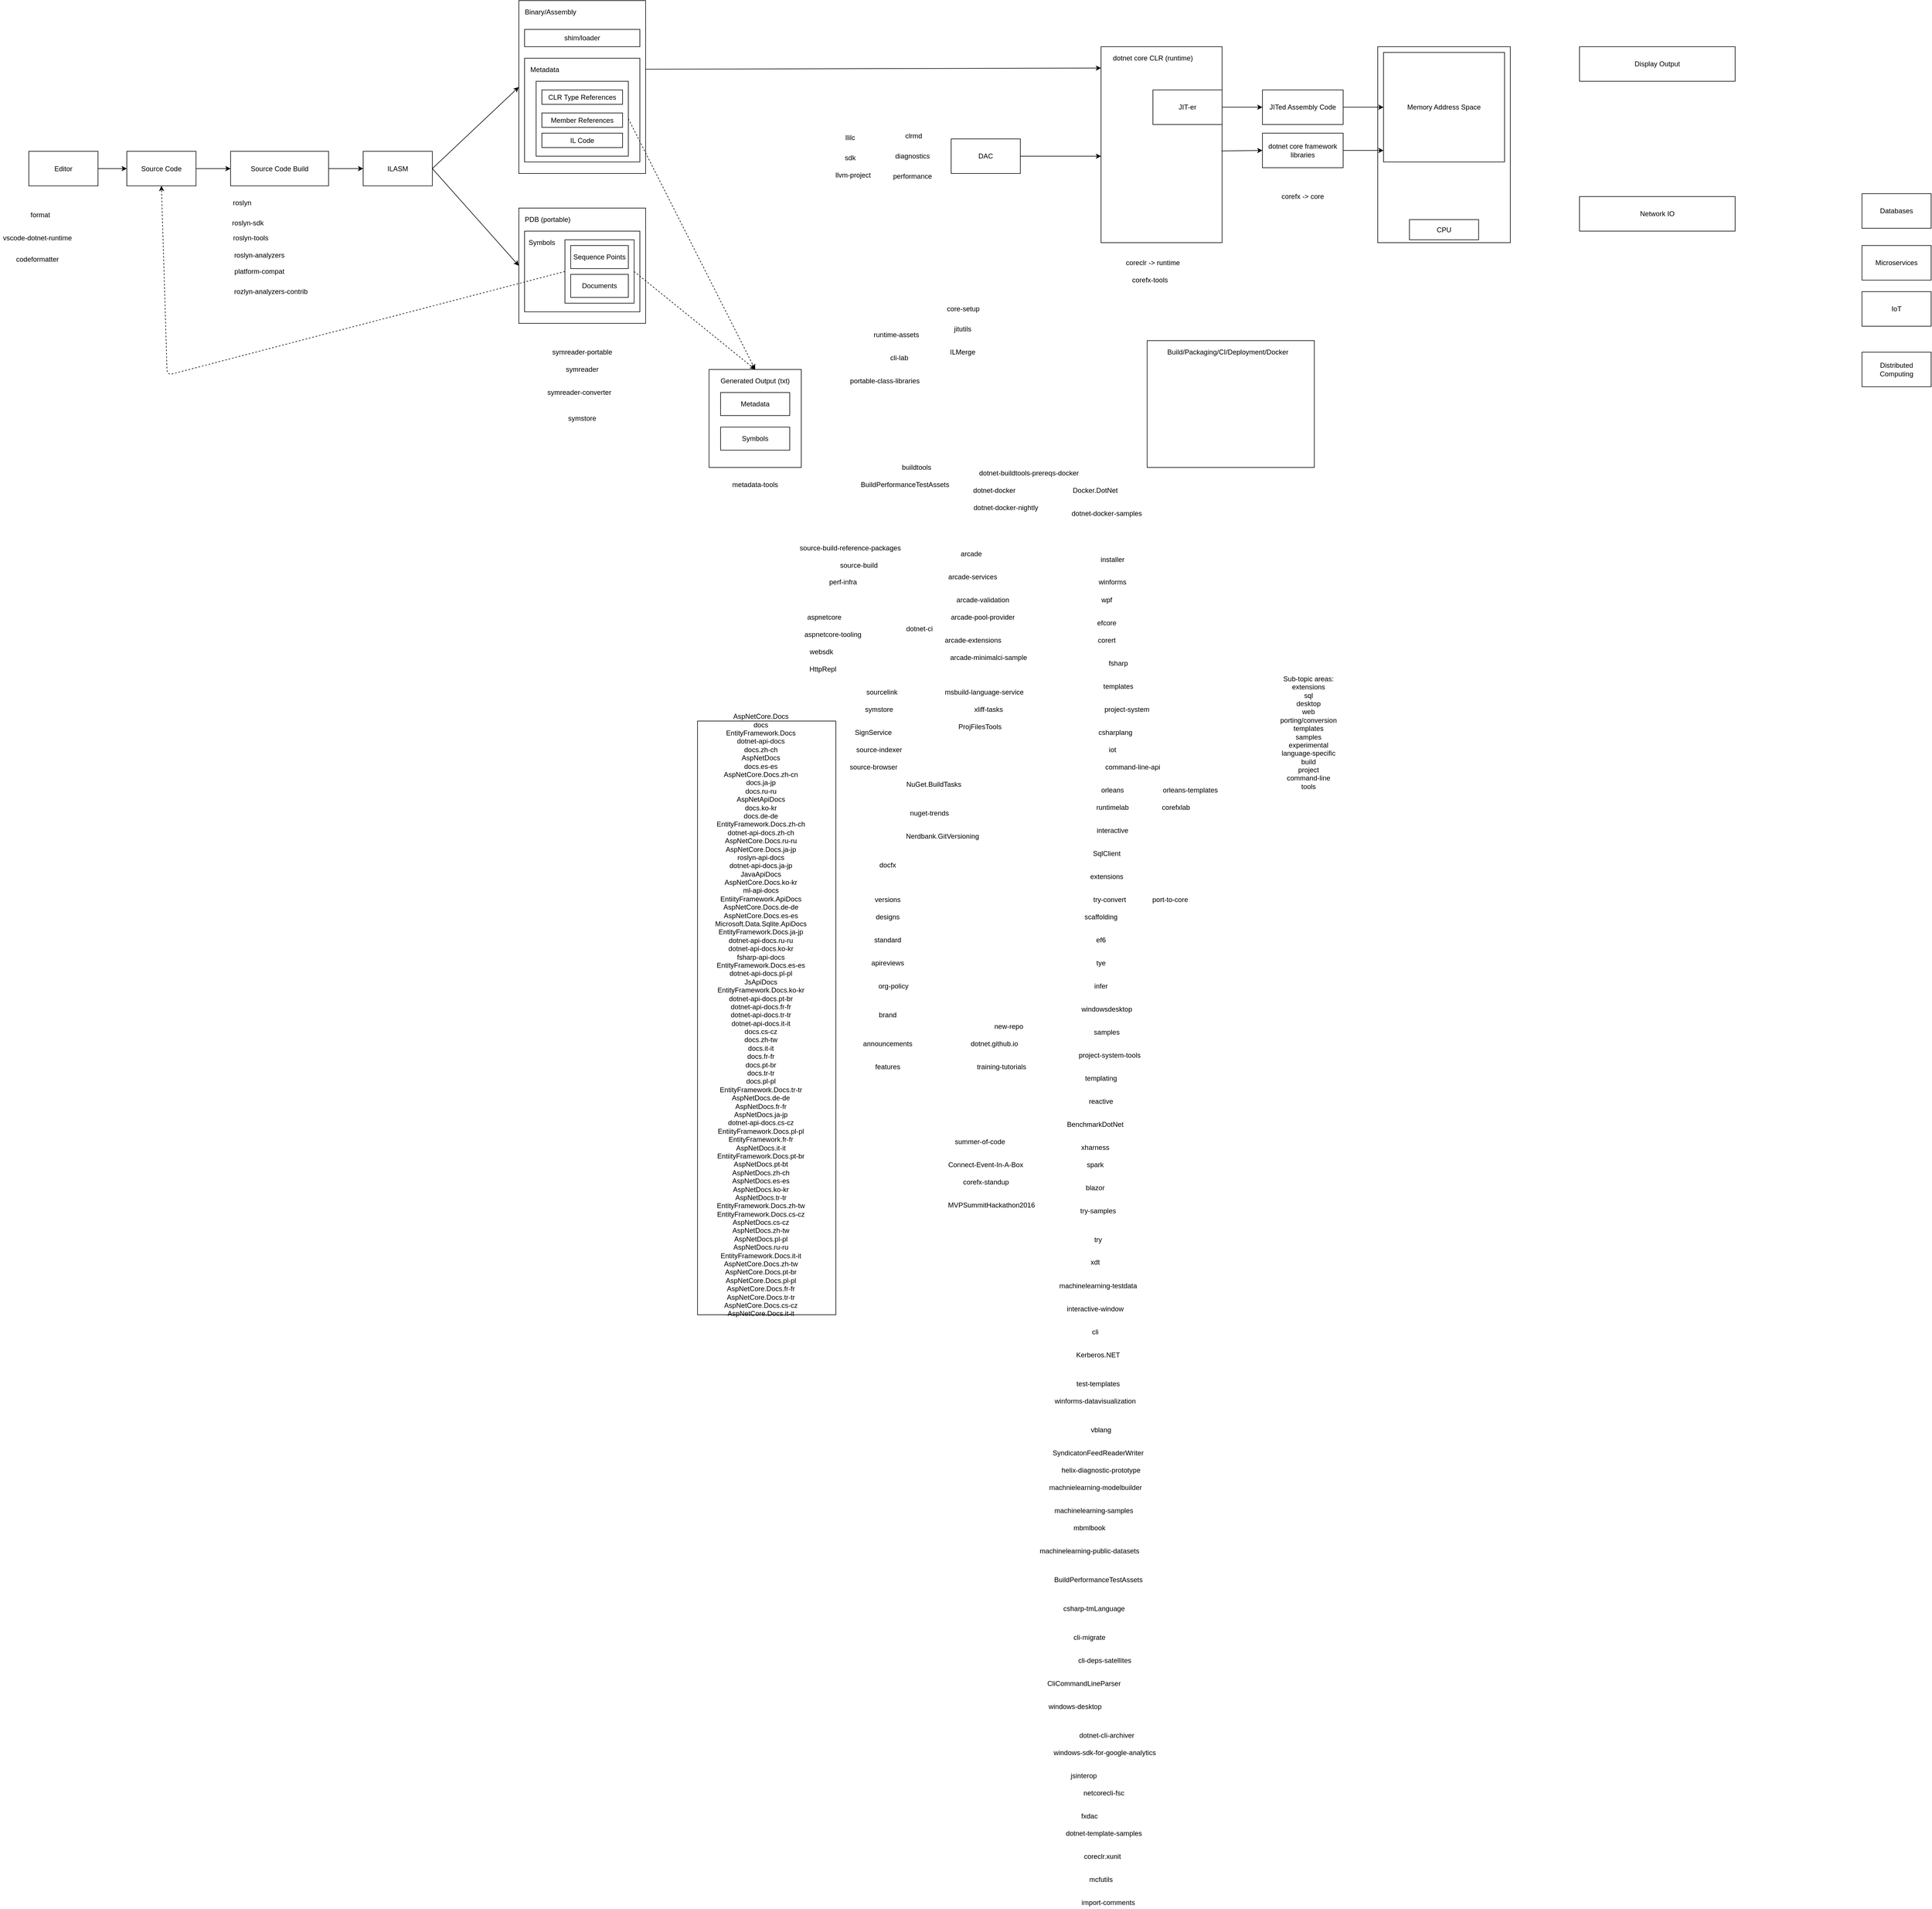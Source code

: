 <mxfile version="12.4.2" type="device" pages="1"><diagram id="MCSVuB40MUfM39-_qYj8" name="Page-1"><mxGraphModel dx="4413" dy="741" grid="1" gridSize="10" guides="1" tooltips="1" connect="1" arrows="1" fold="1" page="1" pageScale="1" pageWidth="3300" pageHeight="2339" math="0" shadow="0"><root><mxCell id="0"/><mxCell id="1" parent="0"/><mxCell id="ASfSa3JjtXfdrCVjgkjR-31" value="" style="rounded=0;whiteSpace=wrap;html=1;" parent="1" vertex="1"><mxGeometry x="680" y="800" width="160" height="170" as="geometry"/></mxCell><mxCell id="Yzj3fPuAj37t6CbQTRJQ-1" value="&lt;br&gt;" style="rounded=0;whiteSpace=wrap;html=1;" parent="1" vertex="1"><mxGeometry x="350" y="160" width="220" height="300" as="geometry"/></mxCell><mxCell id="Yzj3fPuAj37t6CbQTRJQ-2" value="Binary/Assembly" style="text;html=1;strokeColor=none;fillColor=none;align=center;verticalAlign=middle;whiteSpace=wrap;rounded=0;" parent="1" vertex="1"><mxGeometry x="360" y="170" width="90" height="20" as="geometry"/></mxCell><mxCell id="Yzj3fPuAj37t6CbQTRJQ-3" value="" style="rounded=0;whiteSpace=wrap;html=1;" parent="1" vertex="1"><mxGeometry x="360" y="260" width="200" height="180" as="geometry"/></mxCell><mxCell id="Yzj3fPuAj37t6CbQTRJQ-4" value="symreader-portable" style="text;html=1;strokeColor=none;fillColor=none;align=center;verticalAlign=middle;whiteSpace=wrap;rounded=0;" parent="1" vertex="1"><mxGeometry x="390" y="760" width="140" height="20" as="geometry"/></mxCell><mxCell id="Yzj3fPuAj37t6CbQTRJQ-5" value="" style="rounded=0;whiteSpace=wrap;html=1;" parent="1" vertex="1"><mxGeometry x="350" y="520" width="220" height="200" as="geometry"/></mxCell><mxCell id="Yzj3fPuAj37t6CbQTRJQ-6" value="" style="rounded=0;whiteSpace=wrap;html=1;" parent="1" vertex="1"><mxGeometry x="1360" y="240" width="210" height="340" as="geometry"/></mxCell><mxCell id="Yzj3fPuAj37t6CbQTRJQ-7" value="dotnet core CLR (runtime)" style="text;html=1;strokeColor=none;fillColor=none;align=center;verticalAlign=middle;whiteSpace=wrap;rounded=0;" parent="1" vertex="1"><mxGeometry x="1370" y="250" width="160" height="20" as="geometry"/></mxCell><mxCell id="Yzj3fPuAj37t6CbQTRJQ-8" value="clrmd" style="text;html=1;strokeColor=none;fillColor=none;align=center;verticalAlign=middle;whiteSpace=wrap;rounded=0;" parent="1" vertex="1"><mxGeometry x="985" y="385" width="100" height="20" as="geometry"/></mxCell><mxCell id="Yzj3fPuAj37t6CbQTRJQ-9" value="DAC" style="rounded=0;whiteSpace=wrap;html=1;" parent="1" vertex="1"><mxGeometry x="1100" y="400" width="120" height="60" as="geometry"/></mxCell><mxCell id="ASfSa3JjtXfdrCVjgkjR-1" value="" style="rounded=0;whiteSpace=wrap;html=1;" parent="1" vertex="1"><mxGeometry x="360" y="560" width="200" height="140" as="geometry"/></mxCell><mxCell id="ASfSa3JjtXfdrCVjgkjR-2" value="PDB (portable)" style="text;html=1;strokeColor=none;fillColor=none;align=center;verticalAlign=middle;whiteSpace=wrap;rounded=0;" parent="1" vertex="1"><mxGeometry x="350" y="530" width="100" height="20" as="geometry"/></mxCell><mxCell id="ASfSa3JjtXfdrCVjgkjR-3" value="Metadata" style="text;html=1;strokeColor=none;fillColor=none;align=center;verticalAlign=middle;whiteSpace=wrap;rounded=0;" parent="1" vertex="1"><mxGeometry x="370" y="270" width="50" height="20" as="geometry"/></mxCell><mxCell id="ASfSa3JjtXfdrCVjgkjR-4" value="Symbols" style="text;html=1;strokeColor=none;fillColor=none;align=center;verticalAlign=middle;whiteSpace=wrap;rounded=0;" parent="1" vertex="1"><mxGeometry x="370" y="570" width="40" height="20" as="geometry"/></mxCell><mxCell id="ASfSa3JjtXfdrCVjgkjR-7" value="roslyn" style="text;html=1;strokeColor=none;fillColor=none;align=center;verticalAlign=middle;whiteSpace=wrap;rounded=0;" parent="1" vertex="1"><mxGeometry x="-150" y="501" width="40" height="20" as="geometry"/></mxCell><mxCell id="ASfSa3JjtXfdrCVjgkjR-10" value="ILASM" style="rounded=0;whiteSpace=wrap;html=1;" parent="1" vertex="1"><mxGeometry x="80" y="421.5" width="120" height="60" as="geometry"/></mxCell><mxCell id="ASfSa3JjtXfdrCVjgkjR-11" value="" style="endArrow=classic;html=1;exitX=1;exitY=0.5;exitDx=0;exitDy=0;entryX=0;entryY=0.5;entryDx=0;entryDy=0;" parent="1" source="ASfSa3JjtXfdrCVjgkjR-10" target="Yzj3fPuAj37t6CbQTRJQ-1" edge="1"><mxGeometry width="50" height="50" relative="1" as="geometry"><mxPoint x="200" y="380" as="sourcePoint"/><mxPoint x="250" y="330" as="targetPoint"/></mxGeometry></mxCell><mxCell id="ASfSa3JjtXfdrCVjgkjR-12" value="" style="endArrow=classic;html=1;exitX=1;exitY=0.5;exitDx=0;exitDy=0;entryX=0;entryY=0.5;entryDx=0;entryDy=0;" parent="1" source="ASfSa3JjtXfdrCVjgkjR-10" target="Yzj3fPuAj37t6CbQTRJQ-5" edge="1"><mxGeometry width="50" height="50" relative="1" as="geometry"><mxPoint x="190" y="640" as="sourcePoint"/><mxPoint x="240" y="590" as="targetPoint"/></mxGeometry></mxCell><mxCell id="ASfSa3JjtXfdrCVjgkjR-13" value="metadata-tools" style="text;html=1;strokeColor=none;fillColor=none;align=center;verticalAlign=middle;whiteSpace=wrap;rounded=0;" parent="1" vertex="1"><mxGeometry x="710" y="990" width="100" height="20" as="geometry"/></mxCell><mxCell id="ASfSa3JjtXfdrCVjgkjR-14" value="symreader" style="text;html=1;strokeColor=none;fillColor=none;align=center;verticalAlign=middle;whiteSpace=wrap;rounded=0;" parent="1" vertex="1"><mxGeometry x="420" y="790" width="80" height="20" as="geometry"/></mxCell><mxCell id="ASfSa3JjtXfdrCVjgkjR-15" value="Source Code" style="rounded=0;whiteSpace=wrap;html=1;" parent="1" vertex="1"><mxGeometry x="-330" y="421.5" width="120" height="60" as="geometry"/></mxCell><mxCell id="ASfSa3JjtXfdrCVjgkjR-16" value="" style="endArrow=classic;html=1;exitX=1;exitY=0.5;exitDx=0;exitDy=0;entryX=0;entryY=0.5;entryDx=0;entryDy=0;" parent="1" source="ASfSa3JjtXfdrCVjgkjR-15" target="1J_O-ZmqL0qOSBfaC2dY-19" edge="1"><mxGeometry width="50" height="50" relative="1" as="geometry"><mxPoint y="590" as="sourcePoint"/><mxPoint x="-150" y="450" as="targetPoint"/></mxGeometry></mxCell><mxCell id="ASfSa3JjtXfdrCVjgkjR-20" value="" style="group" parent="1" vertex="1" connectable="0"><mxGeometry x="430" y="575" width="120" height="110" as="geometry"/></mxCell><mxCell id="ASfSa3JjtXfdrCVjgkjR-19" value="" style="rounded=0;whiteSpace=wrap;html=1;" parent="ASfSa3JjtXfdrCVjgkjR-20" vertex="1"><mxGeometry width="120" height="110" as="geometry"/></mxCell><mxCell id="ASfSa3JjtXfdrCVjgkjR-17" value="Sequence Points" style="rounded=0;whiteSpace=wrap;html=1;" parent="ASfSa3JjtXfdrCVjgkjR-20" vertex="1"><mxGeometry x="10" y="10" width="100" height="40" as="geometry"/></mxCell><mxCell id="ASfSa3JjtXfdrCVjgkjR-18" value="Documents" style="rounded=0;whiteSpace=wrap;html=1;" parent="ASfSa3JjtXfdrCVjgkjR-20" vertex="1"><mxGeometry x="10" y="60" width="100" height="40" as="geometry"/></mxCell><mxCell id="ASfSa3JjtXfdrCVjgkjR-21" value="" style="endArrow=classic;html=1;exitX=0;exitY=0.5;exitDx=0;exitDy=0;entryX=0.5;entryY=1;entryDx=0;entryDy=0;dashed=1;" parent="1" source="ASfSa3JjtXfdrCVjgkjR-19" target="ASfSa3JjtXfdrCVjgkjR-15" edge="1"><mxGeometry width="50" height="50" relative="1" as="geometry"><mxPoint x="80" y="700" as="sourcePoint"/><mxPoint x="130" y="650" as="targetPoint"/><Array as="points"><mxPoint x="-260" y="810"/></Array></mxGeometry></mxCell><mxCell id="ASfSa3JjtXfdrCVjgkjR-26" value="" style="group" parent="1" vertex="1" connectable="0"><mxGeometry x="380" y="300" width="160" height="130" as="geometry"/></mxCell><mxCell id="ASfSa3JjtXfdrCVjgkjR-25" value="" style="rounded=0;whiteSpace=wrap;html=1;" parent="ASfSa3JjtXfdrCVjgkjR-26" vertex="1"><mxGeometry width="160" height="130" as="geometry"/></mxCell><mxCell id="ASfSa3JjtXfdrCVjgkjR-22" value="CLR Type References" style="rounded=0;whiteSpace=wrap;html=1;" parent="ASfSa3JjtXfdrCVjgkjR-26" vertex="1"><mxGeometry x="10" y="15" width="140" height="25" as="geometry"/></mxCell><mxCell id="ASfSa3JjtXfdrCVjgkjR-23" value="Member References" style="rounded=0;whiteSpace=wrap;html=1;" parent="ASfSa3JjtXfdrCVjgkjR-26" vertex="1"><mxGeometry x="10" y="55" width="140" height="25" as="geometry"/></mxCell><mxCell id="ASfSa3JjtXfdrCVjgkjR-24" value="IL Code" style="rounded=0;whiteSpace=wrap;html=1;" parent="ASfSa3JjtXfdrCVjgkjR-26" vertex="1"><mxGeometry x="10" y="90" width="140" height="25" as="geometry"/></mxCell><mxCell id="ASfSa3JjtXfdrCVjgkjR-27" value="Editor" style="rounded=0;whiteSpace=wrap;html=1;" parent="1" vertex="1"><mxGeometry x="-500" y="421.5" width="120" height="60" as="geometry"/></mxCell><mxCell id="ASfSa3JjtXfdrCVjgkjR-28" value="" style="endArrow=classic;html=1;exitX=1;exitY=0.5;exitDx=0;exitDy=0;entryX=0;entryY=0.5;entryDx=0;entryDy=0;" parent="1" source="ASfSa3JjtXfdrCVjgkjR-27" target="ASfSa3JjtXfdrCVjgkjR-15" edge="1"><mxGeometry width="50" height="50" relative="1" as="geometry"><mxPoint x="-370" y="581.5" as="sourcePoint"/><mxPoint x="-320" y="531.5" as="targetPoint"/></mxGeometry></mxCell><mxCell id="ASfSa3JjtXfdrCVjgkjR-29" value="Metadata" style="rounded=0;whiteSpace=wrap;html=1;" parent="1" vertex="1"><mxGeometry x="700" y="840" width="120" height="40" as="geometry"/></mxCell><mxCell id="ASfSa3JjtXfdrCVjgkjR-30" value="Symbols" style="rounded=0;whiteSpace=wrap;html=1;" parent="1" vertex="1"><mxGeometry x="700" y="900" width="120" height="40" as="geometry"/></mxCell><mxCell id="ASfSa3JjtXfdrCVjgkjR-32" value="Generated Output (txt)" style="text;html=1;strokeColor=none;fillColor=none;align=center;verticalAlign=middle;whiteSpace=wrap;rounded=0;" parent="1" vertex="1"><mxGeometry x="690" y="810" width="140" height="20" as="geometry"/></mxCell><mxCell id="ASfSa3JjtXfdrCVjgkjR-33" value="" style="endArrow=classic;html=1;entryX=0.5;entryY=0;entryDx=0;entryDy=0;exitX=1;exitY=0.5;exitDx=0;exitDy=0;dashed=1;" parent="1" source="ASfSa3JjtXfdrCVjgkjR-19" target="ASfSa3JjtXfdrCVjgkjR-31" edge="1"><mxGeometry width="50" height="50" relative="1" as="geometry"><mxPoint x="650" y="740" as="sourcePoint"/><mxPoint x="700" y="690" as="targetPoint"/></mxGeometry></mxCell><mxCell id="ASfSa3JjtXfdrCVjgkjR-34" value="" style="endArrow=classic;html=1;exitX=1;exitY=0.5;exitDx=0;exitDy=0;entryX=0.5;entryY=0;entryDx=0;entryDy=0;dashed=1;" parent="1" source="ASfSa3JjtXfdrCVjgkjR-25" target="ASfSa3JjtXfdrCVjgkjR-31" edge="1"><mxGeometry width="50" height="50" relative="1" as="geometry"><mxPoint x="700" y="650" as="sourcePoint"/><mxPoint x="750" y="600" as="targetPoint"/></mxGeometry></mxCell><mxCell id="ASfSa3JjtXfdrCVjgkjR-37" value="coreclr -&amp;gt; runtime" style="text;html=1;strokeColor=none;fillColor=none;align=center;verticalAlign=middle;whiteSpace=wrap;rounded=0;" parent="1" vertex="1"><mxGeometry x="1400" y="605" width="100" height="20" as="geometry"/></mxCell><mxCell id="ASfSa3JjtXfdrCVjgkjR-38" value="corefx -&amp;gt; core" style="text;html=1;strokeColor=none;fillColor=none;align=center;verticalAlign=middle;whiteSpace=wrap;rounded=0;" parent="1" vertex="1"><mxGeometry x="1665" y="490" width="90" height="20" as="geometry"/></mxCell><mxCell id="ASfSa3JjtXfdrCVjgkjR-39" value="sdk" style="text;html=1;strokeColor=none;fillColor=none;align=center;verticalAlign=middle;whiteSpace=wrap;rounded=0;" parent="1" vertex="1"><mxGeometry x="904.5" y="422.5" width="40" height="20" as="geometry"/></mxCell><mxCell id="ASfSa3JjtXfdrCVjgkjR-40" value="roslyn-sdk" style="text;html=1;strokeColor=none;fillColor=none;align=center;verticalAlign=middle;whiteSpace=wrap;rounded=0;" parent="1" vertex="1"><mxGeometry x="-150" y="536" width="60" height="20" as="geometry"/></mxCell><mxCell id="ASfSa3JjtXfdrCVjgkjR-43" value="diagnostics" style="text;html=1;strokeColor=none;fillColor=none;align=center;verticalAlign=middle;whiteSpace=wrap;rounded=0;" parent="1" vertex="1"><mxGeometry x="1012.5" y="425" width="40" height="10" as="geometry"/></mxCell><mxCell id="ASfSa3JjtXfdrCVjgkjR-44" value="llvm-project" style="text;html=1;strokeColor=none;fillColor=none;align=center;verticalAlign=middle;whiteSpace=wrap;rounded=0;" parent="1" vertex="1"><mxGeometry x="890" y="452.5" width="80" height="20" as="geometry"/></mxCell><mxCell id="ASfSa3JjtXfdrCVjgkjR-45" value="roslyn-tools" style="text;html=1;strokeColor=none;fillColor=none;align=center;verticalAlign=middle;whiteSpace=wrap;rounded=0;" parent="1" vertex="1"><mxGeometry x="-150" y="561.5" width="70" height="20" as="geometry"/></mxCell><mxCell id="ASfSa3JjtXfdrCVjgkjR-46" value="corefx-tools" style="text;html=1;strokeColor=none;fillColor=none;align=center;verticalAlign=middle;whiteSpace=wrap;rounded=0;" parent="1" vertex="1"><mxGeometry x="1405" y="635" width="80" height="20" as="geometry"/></mxCell><mxCell id="ASfSa3JjtXfdrCVjgkjR-47" value="symstore" style="text;html=1;strokeColor=none;fillColor=none;align=center;verticalAlign=middle;whiteSpace=wrap;rounded=0;" parent="1" vertex="1"><mxGeometry x="440" y="875" width="40" height="20" as="geometry"/></mxCell><mxCell id="ASfSa3JjtXfdrCVjgkjR-48" value="arcade" style="text;html=1;strokeColor=none;fillColor=none;align=center;verticalAlign=middle;whiteSpace=wrap;rounded=0;" parent="1" vertex="1"><mxGeometry x="1100" y="1110" width="70" height="20" as="geometry"/></mxCell><mxCell id="ASfSa3JjtXfdrCVjgkjR-49" value="source-build" style="text;html=1;strokeColor=none;fillColor=none;align=center;verticalAlign=middle;whiteSpace=wrap;rounded=0;" parent="1" vertex="1"><mxGeometry x="900" y="1130" width="80" height="20" as="geometry"/></mxCell><mxCell id="ASfSa3JjtXfdrCVjgkjR-50" value="dotnet-buildtools-prereqs-docker" style="text;html=1;strokeColor=none;fillColor=none;align=center;verticalAlign=middle;whiteSpace=wrap;rounded=0;" parent="1" vertex="1"><mxGeometry x="1130" y="970" width="210" height="20" as="geometry"/></mxCell><mxCell id="ASfSa3JjtXfdrCVjgkjR-51" value="dotnet-docker" style="text;html=1;strokeColor=none;fillColor=none;align=center;verticalAlign=middle;whiteSpace=wrap;rounded=0;" parent="1" vertex="1"><mxGeometry x="1130" y="1000" width="90" height="20" as="geometry"/></mxCell><mxCell id="ASfSa3JjtXfdrCVjgkjR-52" value="dotnet-docker-nightly" style="text;html=1;strokeColor=none;fillColor=none;align=center;verticalAlign=middle;whiteSpace=wrap;rounded=0;" parent="1" vertex="1"><mxGeometry x="1130" y="1030" width="130" height="20" as="geometry"/></mxCell><mxCell id="ASfSa3JjtXfdrCVjgkjR-53" value="arcade-services" style="text;html=1;strokeColor=none;fillColor=none;align=center;verticalAlign=middle;whiteSpace=wrap;rounded=0;" parent="1" vertex="1"><mxGeometry x="1085" y="1150" width="105" height="20" as="geometry"/></mxCell><mxCell id="ASfSa3JjtXfdrCVjgkjR-54" value="arcade-validation" style="text;html=1;strokeColor=none;fillColor=none;align=center;verticalAlign=middle;whiteSpace=wrap;rounded=0;" parent="1" vertex="1"><mxGeometry x="1090" y="1190" width="130" height="20" as="geometry"/></mxCell><mxCell id="ASfSa3JjtXfdrCVjgkjR-55" value="arcade-pool-provider" style="text;html=1;strokeColor=none;fillColor=none;align=center;verticalAlign=middle;whiteSpace=wrap;rounded=0;" parent="1" vertex="1"><mxGeometry x="1090" y="1220" width="130" height="20" as="geometry"/></mxCell><mxCell id="ASfSa3JjtXfdrCVjgkjR-56" value="arcade-extensions" style="text;html=1;strokeColor=none;fillColor=none;align=center;verticalAlign=middle;whiteSpace=wrap;rounded=0;" parent="1" vertex="1"><mxGeometry x="1067.5" y="1260" width="140" height="20" as="geometry"/></mxCell><mxCell id="ASfSa3JjtXfdrCVjgkjR-57" value="Docker.DotNet" style="text;html=1;strokeColor=none;fillColor=none;align=center;verticalAlign=middle;whiteSpace=wrap;rounded=0;" parent="1" vertex="1"><mxGeometry x="1300" y="1000" width="100" height="20" as="geometry"/></mxCell><mxCell id="ASfSa3JjtXfdrCVjgkjR-58" value="dotnet-docker-samples" style="text;html=1;strokeColor=none;fillColor=none;align=center;verticalAlign=middle;whiteSpace=wrap;rounded=0;" parent="1" vertex="1"><mxGeometry x="1300" y="1040" width="140" height="20" as="geometry"/></mxCell><mxCell id="ASfSa3JjtXfdrCVjgkjR-59" value="arcade-minimalci-sample" style="text;html=1;strokeColor=none;fillColor=none;align=center;verticalAlign=middle;whiteSpace=wrap;rounded=0;" parent="1" vertex="1"><mxGeometry x="1090" y="1290" width="150" height="20" as="geometry"/></mxCell><mxCell id="ASfSa3JjtXfdrCVjgkjR-60" value="buildtools" style="text;html=1;strokeColor=none;fillColor=none;align=center;verticalAlign=middle;whiteSpace=wrap;rounded=0;" parent="1" vertex="1"><mxGeometry x="1020" y="960" width="40" height="20" as="geometry"/></mxCell><mxCell id="ASfSa3JjtXfdrCVjgkjR-61" value="NuGet.BuildTasks" style="text;html=1;strokeColor=none;fillColor=none;align=center;verticalAlign=middle;whiteSpace=wrap;rounded=0;" parent="1" vertex="1"><mxGeometry x="1020" y="1510" width="100" height="20" as="geometry"/></mxCell><mxCell id="ASfSa3JjtXfdrCVjgkjR-62" value="source-build-reference-packages" style="text;html=1;strokeColor=none;fillColor=none;align=center;verticalAlign=middle;whiteSpace=wrap;rounded=0;" parent="1" vertex="1"><mxGeometry x="830" y="1100" width="190" height="20" as="geometry"/></mxCell><mxCell id="ASfSa3JjtXfdrCVjgkjR-63" value="BuildPerformanceTestAssets" style="text;html=1;strokeColor=none;fillColor=none;align=center;verticalAlign=middle;whiteSpace=wrap;rounded=0;" parent="1" vertex="1"><mxGeometry x="970" y="990" width="100" height="20" as="geometry"/></mxCell><mxCell id="ASfSa3JjtXfdrCVjgkjR-64" value="aspnetcore" style="text;html=1;strokeColor=none;fillColor=none;align=center;verticalAlign=middle;whiteSpace=wrap;rounded=0;" parent="1" vertex="1"><mxGeometry x="830" y="1220" width="100" height="20" as="geometry"/></mxCell><mxCell id="ASfSa3JjtXfdrCVjgkjR-65" value="aspnetcore-tooling" style="text;html=1;strokeColor=none;fillColor=none;align=center;verticalAlign=middle;whiteSpace=wrap;rounded=0;" parent="1" vertex="1"><mxGeometry x="840" y="1250" width="110" height="20" as="geometry"/></mxCell><mxCell id="ASfSa3JjtXfdrCVjgkjR-66" value="websdk" style="text;html=1;strokeColor=none;fillColor=none;align=center;verticalAlign=middle;whiteSpace=wrap;rounded=0;" parent="1" vertex="1"><mxGeometry x="840" y="1280" width="70" height="20" as="geometry"/></mxCell><mxCell id="ASfSa3JjtXfdrCVjgkjR-67" value="HttpRepl" style="text;html=1;strokeColor=none;fillColor=none;align=center;verticalAlign=middle;whiteSpace=wrap;rounded=0;" parent="1" vertex="1"><mxGeometry x="840" y="1310" width="75" height="20" as="geometry"/></mxCell><mxCell id="ASfSa3JjtXfdrCVjgkjR-68" value="" style="rounded=0;whiteSpace=wrap;html=1;" parent="1" vertex="1"><mxGeometry x="660" y="1410" width="240" height="1030" as="geometry"/></mxCell><mxCell id="ASfSa3JjtXfdrCVjgkjR-69" value="AspNetCore.Docs&lt;br&gt;docs&lt;br&gt;EntityFramework.Docs&lt;br&gt;dotnet-api-docs&lt;br&gt;docs.zh-ch&lt;br&gt;AspNetDocs&lt;br&gt;docs.es-es&lt;br&gt;AspNetCore.Docs.zh-cn&lt;br&gt;docs.ja-jp&lt;br&gt;docs.ru-ru&lt;br&gt;AspNetApiDocs&lt;br&gt;docs.ko-kr&lt;br&gt;docs.de-de&lt;br&gt;EntityFramework.Docs.zh-ch&lt;br&gt;dotnet-api-docs.zh-ch&lt;br&gt;AspNetCore.Docs.ru-ru&lt;br&gt;AspNetCore.Docs.ja-jp&lt;br&gt;roslyn-api-docs&lt;br&gt;dotnet-api-docs.ja-jp&lt;br&gt;JavaApiDocs&lt;br&gt;AspNetCore.Docs.ko-kr&lt;br&gt;ml-api-docs&lt;br&gt;EntiityFramework.ApiDocs&lt;br&gt;AspNetCore.Docs.de-de&lt;br&gt;AspNetCore.Docs.es-es&lt;br&gt;Microsoft.Data.Sqlite.ApiDocs&lt;br&gt;EntityFramework.Docs.ja-jp&lt;br&gt;dotnet-api-docs.ru-ru&lt;br&gt;dotnet-api-docs.ko-kr&lt;br&gt;fsharp-api-docs&lt;br&gt;EntityFramework.Docs.es-es&lt;br&gt;dotnet-api-docs.pl-pl&lt;br&gt;JsApiDocs&lt;br&gt;EntityFramework.Docs.ko-kr&lt;br&gt;dotnet-api-docs.pt-br&lt;br&gt;dotnet-api-docs.fr-fr&lt;br&gt;dotnet-api-docs.tr-tr&lt;br&gt;dotnet-api-docs.it-it&lt;br&gt;docs.cs-cz&lt;br&gt;docs.zh-tw&lt;br&gt;docs.it-it&lt;br&gt;docs.fr-fr&lt;br&gt;docs.pt-br&lt;br&gt;docs.tr-tr&lt;br&gt;docs.pl-pl&lt;br&gt;EntityFramework.Docs.tr-tr&lt;br&gt;AspNetDocs.de-de&lt;br&gt;AspNetDocs.fr-fr&lt;br&gt;AspNetDocs.ja-jp&lt;br&gt;dotnet-api-docs.cs-cz&lt;br&gt;EntiityFramework.Docs.pl-pl&lt;br&gt;EntityFramework.fr-fr&lt;br&gt;AspNetDocs.it-it&lt;br&gt;EntiityFramework.Docs.pt-br&lt;br&gt;AspNetDocs.pt-bt&lt;br&gt;AspNetDocs.zh-ch&lt;br&gt;AspNetDocs.es-es&lt;br&gt;AspNetDocs.ko-kr&lt;br&gt;AspNetDocs.tr-tr&lt;br&gt;EntityFramework.Docs.zh-tw&lt;br&gt;EntityFramework.Docs.cs-cz&lt;br&gt;AspNetDocs.cs-cz&lt;br&gt;AspNetDocs.zh-tw&lt;br&gt;AspNetDocs.pl-pl&lt;br&gt;AspNetDocs.ru-ru&lt;br&gt;EntityFramework.Docs.it-it&lt;br&gt;AspNetCore.Docs.zh-tw&lt;br&gt;AspNetCore.Docs.pt-br&lt;br&gt;AspNetCore.Docs.pl-pl&lt;br&gt;AspNetCore.Docs.fr-fr&lt;br&gt;AspNetCore.Docs.tr-tr&lt;br&gt;AspNetCore.Docs.cs-cz&lt;br&gt;AspNetCore.Docs.it-it" style="text;html=1;strokeColor=none;fillColor=none;align=center;verticalAlign=middle;whiteSpace=wrap;rounded=0;" parent="1" vertex="1"><mxGeometry x="680" y="1430" width="180" height="980" as="geometry"/></mxCell><mxCell id="ASfSa3JjtXfdrCVjgkjR-70" value="docfx" style="text;html=1;strokeColor=none;fillColor=none;align=center;verticalAlign=middle;whiteSpace=wrap;rounded=0;" parent="1" vertex="1"><mxGeometry x="970" y="1650" width="40" height="20" as="geometry"/></mxCell><mxCell id="ASfSa3JjtXfdrCVjgkjR-71" value="installer" style="text;html=1;strokeColor=none;fillColor=none;align=center;verticalAlign=middle;whiteSpace=wrap;rounded=0;" parent="1" vertex="1"><mxGeometry x="1360" y="1120" width="40" height="20" as="geometry"/></mxCell><mxCell id="ASfSa3JjtXfdrCVjgkjR-72" value="winforms" style="text;html=1;strokeColor=none;fillColor=none;align=center;verticalAlign=middle;whiteSpace=wrap;rounded=0;" parent="1" vertex="1"><mxGeometry x="1360" y="1159" width="40" height="20" as="geometry"/></mxCell><mxCell id="ASfSa3JjtXfdrCVjgkjR-73" value="wpf" style="text;html=1;strokeColor=none;fillColor=none;align=center;verticalAlign=middle;whiteSpace=wrap;rounded=0;" parent="1" vertex="1"><mxGeometry x="1350" y="1190" width="40" height="20" as="geometry"/></mxCell><mxCell id="ASfSa3JjtXfdrCVjgkjR-74" value="efcore" style="text;html=1;strokeColor=none;fillColor=none;align=center;verticalAlign=middle;whiteSpace=wrap;rounded=0;" parent="1" vertex="1"><mxGeometry x="1350" y="1230" width="40" height="20" as="geometry"/></mxCell><mxCell id="ASfSa3JjtXfdrCVjgkjR-75" value="corert" style="text;html=1;strokeColor=none;fillColor=none;align=center;verticalAlign=middle;whiteSpace=wrap;rounded=0;" parent="1" vertex="1"><mxGeometry x="1350" y="1260" width="40" height="20" as="geometry"/></mxCell><mxCell id="ASfSa3JjtXfdrCVjgkjR-76" value="msbuild-language-service" style="text;html=1;strokeColor=none;fillColor=none;align=center;verticalAlign=middle;whiteSpace=wrap;rounded=0;" parent="1" vertex="1"><mxGeometry x="1085" y="1350" width="145" height="20" as="geometry"/></mxCell><mxCell id="ASfSa3JjtXfdrCVjgkjR-77" value="roslyn-analyzers" style="text;html=1;strokeColor=none;fillColor=none;align=center;verticalAlign=middle;whiteSpace=wrap;rounded=0;" parent="1" vertex="1"><mxGeometry x="-150" y="591.5" width="100" height="20" as="geometry"/></mxCell><mxCell id="ASfSa3JjtXfdrCVjgkjR-78" value="fsharp" style="text;html=1;strokeColor=none;fillColor=none;align=center;verticalAlign=middle;whiteSpace=wrap;rounded=0;" parent="1" vertex="1"><mxGeometry x="1350" y="1300" width="80" height="20" as="geometry"/></mxCell><mxCell id="ASfSa3JjtXfdrCVjgkjR-79" value="templates" style="text;html=1;strokeColor=none;fillColor=none;align=center;verticalAlign=middle;whiteSpace=wrap;rounded=0;" parent="1" vertex="1"><mxGeometry x="1350" y="1340" width="80" height="20" as="geometry"/></mxCell><mxCell id="ASfSa3JjtXfdrCVjgkjR-80" value="project-system" style="text;html=1;strokeColor=none;fillColor=none;align=center;verticalAlign=middle;whiteSpace=wrap;rounded=0;" parent="1" vertex="1"><mxGeometry x="1350" y="1380" width="110" height="20" as="geometry"/></mxCell><mxCell id="ASfSa3JjtXfdrCVjgkjR-81" value="csharplang" style="text;html=1;strokeColor=none;fillColor=none;align=center;verticalAlign=middle;whiteSpace=wrap;rounded=0;" parent="1" vertex="1"><mxGeometry x="1350" y="1420" width="70" height="20" as="geometry"/></mxCell><mxCell id="ASfSa3JjtXfdrCVjgkjR-82" value="versions" style="text;html=1;strokeColor=none;fillColor=none;align=center;verticalAlign=middle;whiteSpace=wrap;rounded=0;" parent="1" vertex="1"><mxGeometry x="970" y="1710" width="40" height="20" as="geometry"/></mxCell><mxCell id="ASfSa3JjtXfdrCVjgkjR-83" value="nuget-trends" style="text;html=1;strokeColor=none;fillColor=none;align=center;verticalAlign=middle;whiteSpace=wrap;rounded=0;" parent="1" vertex="1"><mxGeometry x="1020" y="1560" width="85" height="20" as="geometry"/></mxCell><mxCell id="ASfSa3JjtXfdrCVjgkjR-84" value="iot" style="text;html=1;strokeColor=none;fillColor=none;align=center;verticalAlign=middle;whiteSpace=wrap;rounded=0;" parent="1" vertex="1"><mxGeometry x="1350" y="1450" width="60" height="20" as="geometry"/></mxCell><mxCell id="ASfSa3JjtXfdrCVjgkjR-85" value="command-line-api" style="text;html=1;strokeColor=none;fillColor=none;align=center;verticalAlign=middle;whiteSpace=wrap;rounded=0;" parent="1" vertex="1"><mxGeometry x="1360" y="1480" width="110" height="20" as="geometry"/></mxCell><mxCell id="ASfSa3JjtXfdrCVjgkjR-86" value="orleans" style="text;html=1;strokeColor=none;fillColor=none;align=center;verticalAlign=middle;whiteSpace=wrap;rounded=0;" parent="1" vertex="1"><mxGeometry x="1360" y="1520" width="40" height="20" as="geometry"/></mxCell><mxCell id="ASfSa3JjtXfdrCVjgkjR-87" value="runtimelab" style="text;html=1;strokeColor=none;fillColor=none;align=center;verticalAlign=middle;whiteSpace=wrap;rounded=0;" parent="1" vertex="1"><mxGeometry x="1360" y="1550" width="40" height="20" as="geometry"/></mxCell><mxCell id="ASfSa3JjtXfdrCVjgkjR-88" value="interactive" style="text;html=1;strokeColor=none;fillColor=none;align=center;verticalAlign=middle;whiteSpace=wrap;rounded=0;" parent="1" vertex="1"><mxGeometry x="1350" y="1590" width="60" height="20" as="geometry"/></mxCell><mxCell id="ASfSa3JjtXfdrCVjgkjR-89" value="SqlClient" style="text;html=1;strokeColor=none;fillColor=none;align=center;verticalAlign=middle;whiteSpace=wrap;rounded=0;" parent="1" vertex="1"><mxGeometry x="1350" y="1630" width="40" height="20" as="geometry"/></mxCell><mxCell id="ASfSa3JjtXfdrCVjgkjR-90" value="performance" style="text;html=1;strokeColor=none;fillColor=none;align=center;verticalAlign=middle;whiteSpace=wrap;rounded=0;" parent="1" vertex="1"><mxGeometry x="1012.5" y="455" width="40" height="20" as="geometry"/></mxCell><mxCell id="ASfSa3JjtXfdrCVjgkjR-91" value="format" style="text;html=1;strokeColor=none;fillColor=none;align=center;verticalAlign=middle;whiteSpace=wrap;rounded=0;" parent="1" vertex="1"><mxGeometry x="-500" y="521.5" width="40" height="20" as="geometry"/></mxCell><mxCell id="ASfSa3JjtXfdrCVjgkjR-93" value="extensions" style="text;html=1;strokeColor=none;fillColor=none;align=center;verticalAlign=middle;whiteSpace=wrap;rounded=0;" parent="1" vertex="1"><mxGeometry x="1350" y="1670" width="40" height="20" as="geometry"/></mxCell><mxCell id="ASfSa3JjtXfdrCVjgkjR-94" value="try-convert" style="text;html=1;strokeColor=none;fillColor=none;align=center;verticalAlign=middle;whiteSpace=wrap;rounded=0;" parent="1" vertex="1"><mxGeometry x="1340" y="1710" width="70" height="20" as="geometry"/></mxCell><mxCell id="ASfSa3JjtXfdrCVjgkjR-95" value="scaffolding" style="text;html=1;strokeColor=none;fillColor=none;align=center;verticalAlign=middle;whiteSpace=wrap;rounded=0;" parent="1" vertex="1"><mxGeometry x="1340" y="1740" width="40" height="20" as="geometry"/></mxCell><mxCell id="ASfSa3JjtXfdrCVjgkjR-96" value="ef6" style="text;html=1;strokeColor=none;fillColor=none;align=center;verticalAlign=middle;whiteSpace=wrap;rounded=0;" parent="1" vertex="1"><mxGeometry x="1340" y="1780" width="40" height="20" as="geometry"/></mxCell><mxCell id="ASfSa3JjtXfdrCVjgkjR-97" value="tye" style="text;html=1;strokeColor=none;fillColor=none;align=center;verticalAlign=middle;whiteSpace=wrap;rounded=0;" parent="1" vertex="1"><mxGeometry x="1340" y="1820" width="40" height="20" as="geometry"/></mxCell><mxCell id="ASfSa3JjtXfdrCVjgkjR-98" value="runtime-assets" style="text;html=1;strokeColor=none;fillColor=none;align=center;verticalAlign=middle;whiteSpace=wrap;rounded=0;" parent="1" vertex="1"><mxGeometry x="960" y="730" width="90" height="20" as="geometry"/></mxCell><mxCell id="ASfSa3JjtXfdrCVjgkjR-99" value="designs" style="text;html=1;strokeColor=none;fillColor=none;align=center;verticalAlign=middle;whiteSpace=wrap;rounded=0;" parent="1" vertex="1"><mxGeometry x="970" y="1740" width="40" height="20" as="geometry"/></mxCell><mxCell id="ASfSa3JjtXfdrCVjgkjR-100" value="infer" style="text;html=1;strokeColor=none;fillColor=none;align=center;verticalAlign=middle;whiteSpace=wrap;rounded=0;" parent="1" vertex="1"><mxGeometry x="1340" y="1860" width="40" height="20" as="geometry"/></mxCell><mxCell id="ASfSa3JjtXfdrCVjgkjR-101" value="windowsdesktop" style="text;html=1;strokeColor=none;fillColor=none;align=center;verticalAlign=middle;whiteSpace=wrap;rounded=0;" parent="1" vertex="1"><mxGeometry x="1350" y="1900" width="40" height="20" as="geometry"/></mxCell><mxCell id="ASfSa3JjtXfdrCVjgkjR-102" value="samples" style="text;html=1;strokeColor=none;fillColor=none;align=center;verticalAlign=middle;whiteSpace=wrap;rounded=0;" parent="1" vertex="1"><mxGeometry x="1350" y="1940" width="40" height="20" as="geometry"/></mxCell><mxCell id="ASfSa3JjtXfdrCVjgkjR-103" value="corefxlab" style="text;html=1;strokeColor=none;fillColor=none;align=center;verticalAlign=middle;whiteSpace=wrap;rounded=0;" parent="1" vertex="1"><mxGeometry x="1470" y="1550" width="40" height="20" as="geometry"/></mxCell><mxCell id="ASfSa3JjtXfdrCVjgkjR-105" value="xliff-tasks" style="text;html=1;strokeColor=none;fillColor=none;align=center;verticalAlign=middle;whiteSpace=wrap;rounded=0;" parent="1" vertex="1"><mxGeometry x="1130" y="1380" width="70" height="20" as="geometry"/></mxCell><mxCell id="ASfSa3JjtXfdrCVjgkjR-106" value="project-system-tools" style="text;html=1;strokeColor=none;fillColor=none;align=center;verticalAlign=middle;whiteSpace=wrap;rounded=0;" parent="1" vertex="1"><mxGeometry x="1310" y="1980" width="130" height="20" as="geometry"/></mxCell><mxCell id="ASfSa3JjtXfdrCVjgkjR-107" value="platform-compat" style="text;html=1;strokeColor=none;fillColor=none;align=center;verticalAlign=middle;whiteSpace=wrap;rounded=0;" parent="1" vertex="1"><mxGeometry x="-150" y="620" width="100" height="20" as="geometry"/></mxCell><mxCell id="ASfSa3JjtXfdrCVjgkjR-108" value="templating" style="text;html=1;strokeColor=none;fillColor=none;align=center;verticalAlign=middle;whiteSpace=wrap;rounded=0;" parent="1" vertex="1"><mxGeometry x="1340" y="2020" width="40" height="20" as="geometry"/></mxCell><mxCell id="ASfSa3JjtXfdrCVjgkjR-109" value="standard" style="text;html=1;strokeColor=none;fillColor=none;align=center;verticalAlign=middle;whiteSpace=wrap;rounded=0;" parent="1" vertex="1"><mxGeometry x="970" y="1780" width="40" height="20" as="geometry"/></mxCell><mxCell id="ASfSa3JjtXfdrCVjgkjR-110" value="reactive" style="text;html=1;strokeColor=none;fillColor=none;align=center;verticalAlign=middle;whiteSpace=wrap;rounded=0;" parent="1" vertex="1"><mxGeometry x="1340" y="2060" width="40" height="20" as="geometry"/></mxCell><mxCell id="ASfSa3JjtXfdrCVjgkjR-111" value="BenchmarkDotNet" style="text;html=1;strokeColor=none;fillColor=none;align=center;verticalAlign=middle;whiteSpace=wrap;rounded=0;" parent="1" vertex="1"><mxGeometry x="1330" y="2100" width="40" height="20" as="geometry"/></mxCell><mxCell id="ASfSa3JjtXfdrCVjgkjR-112" value="try-samples" style="text;html=1;strokeColor=none;fillColor=none;align=center;verticalAlign=middle;whiteSpace=wrap;rounded=0;" parent="1" vertex="1"><mxGeometry x="1320" y="2250" width="70" height="20" as="geometry"/></mxCell><mxCell id="ASfSa3JjtXfdrCVjgkjR-113" value="xharness" style="text;html=1;strokeColor=none;fillColor=none;align=center;verticalAlign=middle;whiteSpace=wrap;rounded=0;" parent="1" vertex="1"><mxGeometry x="1330" y="2140" width="40" height="20" as="geometry"/></mxCell><mxCell id="ASfSa3JjtXfdrCVjgkjR-114" value="spark" style="text;html=1;strokeColor=none;fillColor=none;align=center;verticalAlign=middle;whiteSpace=wrap;rounded=0;" parent="1" vertex="1"><mxGeometry x="1330" y="2170" width="40" height="20" as="geometry"/></mxCell><mxCell id="ASfSa3JjtXfdrCVjgkjR-115" value="blazor" style="text;html=1;strokeColor=none;fillColor=none;align=center;verticalAlign=middle;whiteSpace=wrap;rounded=0;" parent="1" vertex="1"><mxGeometry x="1330" y="2210" width="40" height="20" as="geometry"/></mxCell><mxCell id="ASfSa3JjtXfdrCVjgkjR-116" value="apireviews" style="text;html=1;strokeColor=none;fillColor=none;align=center;verticalAlign=middle;whiteSpace=wrap;rounded=0;" parent="1" vertex="1"><mxGeometry x="970" y="1820" width="40" height="20" as="geometry"/></mxCell><mxCell id="ASfSa3JjtXfdrCVjgkjR-117" value="try" style="text;html=1;strokeColor=none;fillColor=none;align=center;verticalAlign=middle;whiteSpace=wrap;rounded=0;" parent="1" vertex="1"><mxGeometry x="1335" y="2300" width="40" height="20" as="geometry"/></mxCell><mxCell id="ASfSa3JjtXfdrCVjgkjR-118" value="sourcelink" style="text;html=1;strokeColor=none;fillColor=none;align=center;verticalAlign=middle;whiteSpace=wrap;rounded=0;" parent="1" vertex="1"><mxGeometry x="960" y="1350" width="40" height="20" as="geometry"/></mxCell><mxCell id="ASfSa3JjtXfdrCVjgkjR-119" value="xdt" style="text;html=1;strokeColor=none;fillColor=none;align=center;verticalAlign=middle;whiteSpace=wrap;rounded=0;" parent="1" vertex="1"><mxGeometry x="1330" y="2339" width="40" height="20" as="geometry"/></mxCell><mxCell id="ASfSa3JjtXfdrCVjgkjR-120" value="org-policy" style="text;html=1;strokeColor=none;fillColor=none;align=center;verticalAlign=middle;whiteSpace=wrap;rounded=0;" parent="1" vertex="1"><mxGeometry x="960" y="1860" width="80" height="20" as="geometry"/></mxCell><mxCell id="ASfSa3JjtXfdrCVjgkjR-121" value="machinelearning-testdata" style="text;html=1;strokeColor=none;fillColor=none;align=center;verticalAlign=middle;whiteSpace=wrap;rounded=0;" parent="1" vertex="1"><mxGeometry x="1285" y="2380" width="140" height="20" as="geometry"/></mxCell><mxCell id="ASfSa3JjtXfdrCVjgkjR-122" value="symstore" style="text;html=1;strokeColor=none;fillColor=none;align=center;verticalAlign=middle;whiteSpace=wrap;rounded=0;" parent="1" vertex="1"><mxGeometry x="940" y="1380" width="70" height="20" as="geometry"/></mxCell><mxCell id="ASfSa3JjtXfdrCVjgkjR-123" value="SignService" style="text;html=1;strokeColor=none;fillColor=none;align=center;verticalAlign=middle;whiteSpace=wrap;rounded=0;" parent="1" vertex="1"><mxGeometry x="945" y="1420" width="40" height="20" as="geometry"/></mxCell><mxCell id="ASfSa3JjtXfdrCVjgkjR-124" value="vscode-dotnet-runtime" style="text;html=1;strokeColor=none;fillColor=none;align=center;verticalAlign=middle;whiteSpace=wrap;rounded=0;" parent="1" vertex="1"><mxGeometry x="-550" y="561.5" width="130" height="20" as="geometry"/></mxCell><mxCell id="ASfSa3JjtXfdrCVjgkjR-125" value="ProjFilesTools" style="text;html=1;strokeColor=none;fillColor=none;align=center;verticalAlign=middle;whiteSpace=wrap;rounded=0;" parent="1" vertex="1"><mxGeometry x="1090" y="1410" width="120" height="20" as="geometry"/></mxCell><mxCell id="ASfSa3JjtXfdrCVjgkjR-128" value="Nerdbank.GitVersioning" style="text;html=1;strokeColor=none;fillColor=none;align=center;verticalAlign=middle;whiteSpace=wrap;rounded=0;" parent="1" vertex="1"><mxGeometry x="1040" y="1600" width="90" height="20" as="geometry"/></mxCell><mxCell id="ASfSa3JjtXfdrCVjgkjR-129" value="cli-lab" style="text;html=1;strokeColor=none;fillColor=none;align=center;verticalAlign=middle;whiteSpace=wrap;rounded=0;" parent="1" vertex="1"><mxGeometry x="990" y="770" width="40" height="20" as="geometry"/></mxCell><mxCell id="ASfSa3JjtXfdrCVjgkjR-130" value="symreader-converter" style="text;html=1;strokeColor=none;fillColor=none;align=center;verticalAlign=middle;whiteSpace=wrap;rounded=0;" parent="1" vertex="1"><mxGeometry x="390" y="830" width="130" height="20" as="geometry"/></mxCell><mxCell id="ASfSa3JjtXfdrCVjgkjR-131" value="interactive-window" style="text;html=1;strokeColor=none;fillColor=none;align=center;verticalAlign=middle;whiteSpace=wrap;rounded=0;" parent="1" vertex="1"><mxGeometry x="1290" y="2420" width="120" height="20" as="geometry"/></mxCell><mxCell id="ASfSa3JjtXfdrCVjgkjR-132" value="cli" style="text;html=1;strokeColor=none;fillColor=none;align=center;verticalAlign=middle;whiteSpace=wrap;rounded=0;" parent="1" vertex="1"><mxGeometry x="1330" y="2460" width="40" height="20" as="geometry"/></mxCell><mxCell id="ASfSa3JjtXfdrCVjgkjR-133" value="Kerberos.NET" style="text;html=1;strokeColor=none;fillColor=none;align=center;verticalAlign=middle;whiteSpace=wrap;rounded=0;" parent="1" vertex="1"><mxGeometry x="1335" y="2500" width="40" height="20" as="geometry"/></mxCell><mxCell id="ASfSa3JjtXfdrCVjgkjR-134" value="core-setup" style="text;html=1;strokeColor=none;fillColor=none;align=center;verticalAlign=middle;whiteSpace=wrap;rounded=0;" parent="1" vertex="1"><mxGeometry x="1091" y="685" width="60" height="20" as="geometry"/></mxCell><mxCell id="ASfSa3JjtXfdrCVjgkjR-135" value="jitutils" style="text;html=1;strokeColor=none;fillColor=none;align=center;verticalAlign=middle;whiteSpace=wrap;rounded=0;" parent="1" vertex="1"><mxGeometry x="1100" y="720" width="40" height="20" as="geometry"/></mxCell><mxCell id="ASfSa3JjtXfdrCVjgkjR-136" value="ILMerge" style="text;html=1;strokeColor=none;fillColor=none;align=center;verticalAlign=middle;whiteSpace=wrap;rounded=0;" parent="1" vertex="1"><mxGeometry x="1100" y="760" width="40" height="20" as="geometry"/></mxCell><mxCell id="ASfSa3JjtXfdrCVjgkjR-137" value="test-templates" style="text;html=1;strokeColor=none;fillColor=none;align=center;verticalAlign=middle;whiteSpace=wrap;rounded=0;" parent="1" vertex="1"><mxGeometry x="1305" y="2550" width="100" height="20" as="geometry"/></mxCell><mxCell id="ASfSa3JjtXfdrCVjgkjR-138" value="source-indexer" style="text;html=1;strokeColor=none;fillColor=none;align=center;verticalAlign=middle;whiteSpace=wrap;rounded=0;" parent="1" vertex="1"><mxGeometry x="925" y="1450" width="100" height="20" as="geometry"/></mxCell><mxCell id="ASfSa3JjtXfdrCVjgkjR-139" value="winforms-datavisualization" style="text;html=1;strokeColor=none;fillColor=none;align=center;verticalAlign=middle;whiteSpace=wrap;rounded=0;" parent="1" vertex="1"><mxGeometry x="1250" y="2580" width="200" height="20" as="geometry"/></mxCell><mxCell id="ASfSa3JjtXfdrCVjgkjR-140" value="codeformatter" style="text;html=1;strokeColor=none;fillColor=none;align=center;verticalAlign=middle;whiteSpace=wrap;rounded=0;" parent="1" vertex="1"><mxGeometry x="-535" y="598.5" width="100" height="20" as="geometry"/></mxCell><mxCell id="ASfSa3JjtXfdrCVjgkjR-141" value="vblang" style="text;html=1;strokeColor=none;fillColor=none;align=center;verticalAlign=middle;whiteSpace=wrap;rounded=0;" parent="1" vertex="1"><mxGeometry x="1340" y="2630" width="40" height="20" as="geometry"/></mxCell><mxCell id="ASfSa3JjtXfdrCVjgkjR-142" value="brand" style="text;html=1;strokeColor=none;fillColor=none;align=center;verticalAlign=middle;whiteSpace=wrap;rounded=0;" parent="1" vertex="1"><mxGeometry x="970" y="1910" width="40" height="20" as="geometry"/></mxCell><mxCell id="ASfSa3JjtXfdrCVjgkjR-143" value="SyndicatonFeedReaderWriter" style="text;html=1;strokeColor=none;fillColor=none;align=center;verticalAlign=middle;whiteSpace=wrap;rounded=0;" parent="1" vertex="1"><mxGeometry x="1335" y="2670" width="40" height="20" as="geometry"/></mxCell><mxCell id="ASfSa3JjtXfdrCVjgkjR-144" value="helix-diagnostic-prototype" style="text;html=1;strokeColor=none;fillColor=none;align=center;verticalAlign=middle;whiteSpace=wrap;rounded=0;" parent="1" vertex="1"><mxGeometry x="1260" y="2700" width="200" height="20" as="geometry"/></mxCell><mxCell id="ASfSa3JjtXfdrCVjgkjR-145" value="machnielearning-modelbuilder" style="text;html=1;strokeColor=none;fillColor=none;align=center;verticalAlign=middle;whiteSpace=wrap;rounded=0;" parent="1" vertex="1"><mxGeometry x="1232.5" y="2730" width="235" height="20" as="geometry"/></mxCell><mxCell id="ASfSa3JjtXfdrCVjgkjR-146" value="machinelearning-samples" style="text;html=1;strokeColor=none;fillColor=none;align=center;verticalAlign=middle;whiteSpace=wrap;rounded=0;" parent="1" vertex="1"><mxGeometry x="1255" y="2770" width="185" height="20" as="geometry"/></mxCell><mxCell id="ASfSa3JjtXfdrCVjgkjR-147" value="llilc" style="text;html=1;strokeColor=none;fillColor=none;align=center;verticalAlign=middle;whiteSpace=wrap;rounded=0;" parent="1" vertex="1"><mxGeometry x="904.5" y="387.5" width="40" height="20" as="geometry"/></mxCell><mxCell id="ASfSa3JjtXfdrCVjgkjR-148" value="mbmlbook" style="text;html=1;strokeColor=none;fillColor=none;align=center;verticalAlign=middle;whiteSpace=wrap;rounded=0;" parent="1" vertex="1"><mxGeometry x="1320" y="2800" width="40" height="20" as="geometry"/></mxCell><mxCell id="ASfSa3JjtXfdrCVjgkjR-149" value="announcements" style="text;html=1;strokeColor=none;fillColor=none;align=center;verticalAlign=middle;whiteSpace=wrap;rounded=0;" parent="1" vertex="1"><mxGeometry x="970" y="1960" width="40" height="20" as="geometry"/></mxCell><mxCell id="ASfSa3JjtXfdrCVjgkjR-150" value="machinelearning-public-datasets" style="text;html=1;strokeColor=none;fillColor=none;align=center;verticalAlign=middle;whiteSpace=wrap;rounded=0;" parent="1" vertex="1"><mxGeometry x="1225" y="2840" width="230" height="20" as="geometry"/></mxCell><mxCell id="ASfSa3JjtXfdrCVjgkjR-153" value="BuildPerformanceTestAssets" style="text;html=1;strokeColor=none;fillColor=none;align=center;verticalAlign=middle;whiteSpace=wrap;rounded=0;" parent="1" vertex="1"><mxGeometry x="1312.5" y="2890" width="85" height="20" as="geometry"/></mxCell><mxCell id="ASfSa3JjtXfdrCVjgkjR-154" value="csharp-tmLanguage" style="text;html=1;strokeColor=none;fillColor=none;align=center;verticalAlign=middle;whiteSpace=wrap;rounded=0;" parent="1" vertex="1"><mxGeometry x="1262.5" y="2940" width="170" height="20" as="geometry"/></mxCell><mxCell id="ASfSa3JjtXfdrCVjgkjR-155" value="cli-migrate" style="text;html=1;strokeColor=none;fillColor=none;align=center;verticalAlign=middle;whiteSpace=wrap;rounded=0;" parent="1" vertex="1"><mxGeometry x="1310" y="2990" width="60" height="20" as="geometry"/></mxCell><mxCell id="ASfSa3JjtXfdrCVjgkjR-156" value="cli-deps-satellites" style="text;html=1;strokeColor=none;fillColor=none;align=center;verticalAlign=middle;whiteSpace=wrap;rounded=0;" parent="1" vertex="1"><mxGeometry x="1313" y="3030" width="107" height="20" as="geometry"/></mxCell><mxCell id="ASfSa3JjtXfdrCVjgkjR-157" value="CliCommandLineParser" style="text;html=1;strokeColor=none;fillColor=none;align=center;verticalAlign=middle;whiteSpace=wrap;rounded=0;" parent="1" vertex="1"><mxGeometry x="1277.5" y="3070" width="105" height="20" as="geometry"/></mxCell><mxCell id="ASfSa3JjtXfdrCVjgkjR-158" value="windows-desktop" style="text;html=1;strokeColor=none;fillColor=none;align=center;verticalAlign=middle;whiteSpace=wrap;rounded=0;" parent="1" vertex="1"><mxGeometry x="1230" y="3110" width="170" height="20" as="geometry"/></mxCell><mxCell id="ASfSa3JjtXfdrCVjgkjR-159" value="dotnet-cli-archiver" style="text;html=1;strokeColor=none;fillColor=none;align=center;verticalAlign=middle;whiteSpace=wrap;rounded=0;" parent="1" vertex="1"><mxGeometry x="1310" y="3160" width="120" height="20" as="geometry"/></mxCell><mxCell id="ASfSa3JjtXfdrCVjgkjR-160" value="source-browser" style="text;html=1;strokeColor=none;fillColor=none;align=center;verticalAlign=middle;whiteSpace=wrap;rounded=0;" parent="1" vertex="1"><mxGeometry x="912.5" y="1480" width="105" height="20" as="geometry"/></mxCell><mxCell id="ASfSa3JjtXfdrCVjgkjR-161" value="new-repo" style="text;html=1;strokeColor=none;fillColor=none;align=center;verticalAlign=middle;whiteSpace=wrap;rounded=0;" parent="1" vertex="1"><mxGeometry x="1160" y="1930" width="80" height="20" as="geometry"/></mxCell><mxCell id="ASfSa3JjtXfdrCVjgkjR-162" value="windows-sdk-for-google-analytics" style="text;html=1;strokeColor=none;fillColor=none;align=center;verticalAlign=middle;whiteSpace=wrap;rounded=0;" parent="1" vertex="1"><mxGeometry x="1259" y="3190" width="215" height="20" as="geometry"/></mxCell><mxCell id="ASfSa3JjtXfdrCVjgkjR-163" value="dotnet-ci" style="text;html=1;strokeColor=none;fillColor=none;align=center;verticalAlign=middle;whiteSpace=wrap;rounded=0;" parent="1" vertex="1"><mxGeometry x="1020" y="1240" width="50" height="20" as="geometry"/></mxCell><mxCell id="ASfSa3JjtXfdrCVjgkjR-164" value="jsinterop" style="text;html=1;strokeColor=none;fillColor=none;align=center;verticalAlign=middle;whiteSpace=wrap;rounded=0;" parent="1" vertex="1"><mxGeometry x="1310" y="3230" width="40" height="20" as="geometry"/></mxCell><mxCell id="ASfSa3JjtXfdrCVjgkjR-165" value="dotnet.github.io" style="text;html=1;strokeColor=none;fillColor=none;align=center;verticalAlign=middle;whiteSpace=wrap;rounded=0;" parent="1" vertex="1"><mxGeometry x="1140" y="1960" width="70" height="20" as="geometry"/></mxCell><mxCell id="ASfSa3JjtXfdrCVjgkjR-166" value="netcorecli-fsc" style="text;html=1;strokeColor=none;fillColor=none;align=center;verticalAlign=middle;whiteSpace=wrap;rounded=0;" parent="1" vertex="1"><mxGeometry x="1320" y="3260" width="90" height="20" as="geometry"/></mxCell><mxCell id="ASfSa3JjtXfdrCVjgkjR-167" value="fxdac" style="text;html=1;strokeColor=none;fillColor=none;align=center;verticalAlign=middle;whiteSpace=wrap;rounded=0;" parent="1" vertex="1"><mxGeometry x="1320" y="3300" width="40" height="20" as="geometry"/></mxCell><mxCell id="ASfSa3JjtXfdrCVjgkjR-168" value="dotnet-template-samples" style="text;html=1;strokeColor=none;fillColor=none;align=center;verticalAlign=middle;whiteSpace=wrap;rounded=0;" parent="1" vertex="1"><mxGeometry x="1290" y="3330" width="150" height="20" as="geometry"/></mxCell><mxCell id="ASfSa3JjtXfdrCVjgkjR-169" value="training-tutorials" style="text;html=1;strokeColor=none;fillColor=none;align=center;verticalAlign=middle;whiteSpace=wrap;rounded=0;" parent="1" vertex="1"><mxGeometry x="1135" y="2000" width="105" height="20" as="geometry"/></mxCell><mxCell id="ASfSa3JjtXfdrCVjgkjR-170" value="port-to-core" style="text;html=1;strokeColor=none;fillColor=none;align=center;verticalAlign=middle;whiteSpace=wrap;rounded=0;" parent="1" vertex="1"><mxGeometry x="1440" y="1710" width="80" height="20" as="geometry"/></mxCell><mxCell id="ASfSa3JjtXfdrCVjgkjR-171" value="orleans-templates" style="text;html=1;strokeColor=none;fillColor=none;align=center;verticalAlign=middle;whiteSpace=wrap;rounded=0;" parent="1" vertex="1"><mxGeometry x="1450" y="1520" width="130" height="20" as="geometry"/></mxCell><mxCell id="ASfSa3JjtXfdrCVjgkjR-172" value="perf-infra" style="text;html=1;strokeColor=none;fillColor=none;align=center;verticalAlign=middle;whiteSpace=wrap;rounded=0;" parent="1" vertex="1"><mxGeometry x="875" y="1159" width="75" height="20" as="geometry"/></mxCell><mxCell id="ASfSa3JjtXfdrCVjgkjR-173" value="summer-of-code" style="text;html=1;strokeColor=none;fillColor=none;align=center;verticalAlign=middle;whiteSpace=wrap;rounded=0;" parent="1" vertex="1"><mxGeometry x="1100" y="2130" width="100" height="20" as="geometry"/></mxCell><mxCell id="ASfSa3JjtXfdrCVjgkjR-174" value="Connect-Event-In-A-Box" style="text;html=1;strokeColor=none;fillColor=none;align=center;verticalAlign=middle;whiteSpace=wrap;rounded=0;" parent="1" vertex="1"><mxGeometry x="1080" y="2170" width="160" height="20" as="geometry"/></mxCell><mxCell id="ASfSa3JjtXfdrCVjgkjR-175" value="features" style="text;html=1;strokeColor=none;fillColor=none;align=center;verticalAlign=middle;whiteSpace=wrap;rounded=0;" parent="1" vertex="1"><mxGeometry x="970" y="2000" width="40" height="20" as="geometry"/></mxCell><mxCell id="ASfSa3JjtXfdrCVjgkjR-176" value="corefx-standup" style="text;html=1;strokeColor=none;fillColor=none;align=center;verticalAlign=middle;whiteSpace=wrap;rounded=0;" parent="1" vertex="1"><mxGeometry x="1111" y="2200" width="99" height="20" as="geometry"/></mxCell><mxCell id="ASfSa3JjtXfdrCVjgkjR-177" value="MVPSummitHackathon2016" style="text;html=1;strokeColor=none;fillColor=none;align=center;verticalAlign=middle;whiteSpace=wrap;rounded=0;" parent="1" vertex="1"><mxGeometry x="1090" y="2240" width="160" height="20" as="geometry"/></mxCell><mxCell id="ASfSa3JjtXfdrCVjgkjR-178" value="portable-class-libraries" style="text;html=1;strokeColor=none;fillColor=none;align=center;verticalAlign=middle;whiteSpace=wrap;rounded=0;" parent="1" vertex="1"><mxGeometry x="920" y="810" width="130" height="20" as="geometry"/></mxCell><mxCell id="ASfSa3JjtXfdrCVjgkjR-179" value="coreclr.xunit" style="text;html=1;strokeColor=none;fillColor=none;align=center;verticalAlign=middle;whiteSpace=wrap;rounded=0;" parent="1" vertex="1"><mxGeometry x="1305" y="3370" width="115" height="20" as="geometry"/></mxCell><mxCell id="ASfSa3JjtXfdrCVjgkjR-180" value="mcfutils" style="text;html=1;strokeColor=none;fillColor=none;align=center;verticalAlign=middle;whiteSpace=wrap;rounded=0;" parent="1" vertex="1"><mxGeometry x="1310" y="3410" width="100" height="20" as="geometry"/></mxCell><mxCell id="ASfSa3JjtXfdrCVjgkjR-181" value="import-comments" style="text;html=1;strokeColor=none;fillColor=none;align=center;verticalAlign=middle;whiteSpace=wrap;rounded=0;" parent="1" vertex="1"><mxGeometry x="1305" y="3450" width="135" height="20" as="geometry"/></mxCell><mxCell id="ASfSa3JjtXfdrCVjgkjR-182" value="rozlyn-analyzers-contrib" style="text;html=1;strokeColor=none;fillColor=none;align=center;verticalAlign=middle;whiteSpace=wrap;rounded=0;" parent="1" vertex="1"><mxGeometry x="-150" y="655" width="140" height="20" as="geometry"/></mxCell><mxCell id="nuMrFxBrZfH7Wp1SbrM8-1" value="Sub-topic areas:&lt;br&gt;extensions&lt;br&gt;sql&lt;br&gt;desktop&lt;br&gt;web&lt;br&gt;porting/conversion&lt;br&gt;templates&lt;br&gt;samples&lt;br&gt;experimental&lt;br&gt;language-specific&lt;br&gt;build&lt;br&gt;project&lt;br&gt;command-line&lt;br&gt;tools" style="text;html=1;strokeColor=none;fillColor=none;align=center;verticalAlign=middle;whiteSpace=wrap;rounded=0;" parent="1" vertex="1"><mxGeometry x="1640" y="1320" width="160" height="220" as="geometry"/></mxCell><mxCell id="1J_O-ZmqL0qOSBfaC2dY-1" value="JITed Assembly Code" style="rounded=0;whiteSpace=wrap;html=1;" vertex="1" parent="1"><mxGeometry x="1640" y="315" width="140" height="60" as="geometry"/></mxCell><mxCell id="1J_O-ZmqL0qOSBfaC2dY-2" value="" style="endArrow=classic;html=1;exitX=1;exitY=0.5;exitDx=0;exitDy=0;entryX=0;entryY=0.559;entryDx=0;entryDy=0;entryPerimeter=0;" edge="1" parent="1" source="Yzj3fPuAj37t6CbQTRJQ-9" target="Yzj3fPuAj37t6CbQTRJQ-6"><mxGeometry width="50" height="50" relative="1" as="geometry"><mxPoint x="1300" y="550" as="sourcePoint"/><mxPoint x="1350" y="500" as="targetPoint"/></mxGeometry></mxCell><mxCell id="1J_O-ZmqL0qOSBfaC2dY-3" value="JIT-er" style="rounded=0;whiteSpace=wrap;html=1;" vertex="1" parent="1"><mxGeometry x="1450" y="315" width="120" height="60" as="geometry"/></mxCell><mxCell id="1J_O-ZmqL0qOSBfaC2dY-4" value="dotnet core framework libraries" style="rounded=0;whiteSpace=wrap;html=1;" vertex="1" parent="1"><mxGeometry x="1640" y="390" width="140" height="60" as="geometry"/></mxCell><mxCell id="1J_O-ZmqL0qOSBfaC2dY-5" value="" style="endArrow=classic;html=1;exitX=1;exitY=0.5;exitDx=0;exitDy=0;entryX=0;entryY=0.5;entryDx=0;entryDy=0;" edge="1" parent="1" source="1J_O-ZmqL0qOSBfaC2dY-3" target="1J_O-ZmqL0qOSBfaC2dY-1"><mxGeometry width="50" height="50" relative="1" as="geometry"><mxPoint x="1660" y="490" as="sourcePoint"/><mxPoint x="1710" y="440" as="targetPoint"/></mxGeometry></mxCell><mxCell id="1J_O-ZmqL0qOSBfaC2dY-6" value="" style="rounded=0;whiteSpace=wrap;html=1;" vertex="1" parent="1"><mxGeometry x="1840" y="240" width="230" height="340" as="geometry"/></mxCell><mxCell id="1J_O-ZmqL0qOSBfaC2dY-7" value="CPU" style="rounded=0;whiteSpace=wrap;html=1;" vertex="1" parent="1"><mxGeometry x="1895" y="540" width="120" height="35" as="geometry"/></mxCell><mxCell id="1J_O-ZmqL0qOSBfaC2dY-8" value="Memory Address Space" style="rounded=0;whiteSpace=wrap;html=1;" vertex="1" parent="1"><mxGeometry x="1850" y="250" width="210" height="190" as="geometry"/></mxCell><mxCell id="1J_O-ZmqL0qOSBfaC2dY-9" value="" style="endArrow=classic;html=1;exitX=1;exitY=0.5;exitDx=0;exitDy=0;entryX=0;entryY=0.5;entryDx=0;entryDy=0;" edge="1" parent="1" source="1J_O-ZmqL0qOSBfaC2dY-1" target="1J_O-ZmqL0qOSBfaC2dY-8"><mxGeometry width="50" height="50" relative="1" as="geometry"><mxPoint x="1710" y="520" as="sourcePoint"/><mxPoint x="1760" y="470" as="targetPoint"/></mxGeometry></mxCell><mxCell id="1J_O-ZmqL0qOSBfaC2dY-10" value="" style="endArrow=classic;html=1;exitX=0.995;exitY=0.532;exitDx=0;exitDy=0;exitPerimeter=0;entryX=0;entryY=0.5;entryDx=0;entryDy=0;" edge="1" parent="1" source="Yzj3fPuAj37t6CbQTRJQ-6" target="1J_O-ZmqL0qOSBfaC2dY-4"><mxGeometry width="50" height="50" relative="1" as="geometry"><mxPoint x="1650" y="600" as="sourcePoint"/><mxPoint x="1700" y="550" as="targetPoint"/></mxGeometry></mxCell><mxCell id="1J_O-ZmqL0qOSBfaC2dY-11" value="" style="endArrow=classic;html=1;exitX=1;exitY=0.5;exitDx=0;exitDy=0;entryX=0;entryY=0.895;entryDx=0;entryDy=0;entryPerimeter=0;" edge="1" parent="1" source="1J_O-ZmqL0qOSBfaC2dY-4" target="1J_O-ZmqL0qOSBfaC2dY-8"><mxGeometry width="50" height="50" relative="1" as="geometry"><mxPoint x="1670" y="670" as="sourcePoint"/><mxPoint x="1720" y="620" as="targetPoint"/></mxGeometry></mxCell><mxCell id="1J_O-ZmqL0qOSBfaC2dY-12" value="" style="endArrow=classic;html=1;exitX=0.997;exitY=0.397;exitDx=0;exitDy=0;entryX=0;entryY=0.109;entryDx=0;entryDy=0;entryPerimeter=0;exitPerimeter=0;" edge="1" parent="1" source="Yzj3fPuAj37t6CbQTRJQ-1" target="Yzj3fPuAj37t6CbQTRJQ-6"><mxGeometry width="50" height="50" relative="1" as="geometry"><mxPoint x="710" y="360" as="sourcePoint"/><mxPoint x="1210" y="290" as="targetPoint"/></mxGeometry></mxCell><mxCell id="1J_O-ZmqL0qOSBfaC2dY-13" value="Display Output" style="rounded=0;whiteSpace=wrap;html=1;" vertex="1" parent="1"><mxGeometry x="2190" y="240" width="270" height="60" as="geometry"/></mxCell><mxCell id="1J_O-ZmqL0qOSBfaC2dY-14" value="Network IO" style="rounded=0;whiteSpace=wrap;html=1;" vertex="1" parent="1"><mxGeometry x="2190" y="500" width="270" height="60" as="geometry"/></mxCell><mxCell id="1J_O-ZmqL0qOSBfaC2dY-15" value="Databases" style="rounded=0;whiteSpace=wrap;html=1;" vertex="1" parent="1"><mxGeometry x="2680" y="495" width="120" height="60" as="geometry"/></mxCell><mxCell id="1J_O-ZmqL0qOSBfaC2dY-16" value="Microservices" style="rounded=0;whiteSpace=wrap;html=1;" vertex="1" parent="1"><mxGeometry x="2680" y="585" width="120" height="60" as="geometry"/></mxCell><mxCell id="1J_O-ZmqL0qOSBfaC2dY-17" value="IoT" style="rounded=0;whiteSpace=wrap;html=1;" vertex="1" parent="1"><mxGeometry x="2680" y="665" width="120" height="60" as="geometry"/></mxCell><mxCell id="1J_O-ZmqL0qOSBfaC2dY-18" value="Distributed Computing" style="rounded=0;whiteSpace=wrap;html=1;" vertex="1" parent="1"><mxGeometry x="2680" y="770" width="120" height="60" as="geometry"/></mxCell><mxCell id="1J_O-ZmqL0qOSBfaC2dY-19" value="Source Code Build" style="rounded=0;whiteSpace=wrap;html=1;" vertex="1" parent="1"><mxGeometry x="-150" y="421.5" width="170" height="60" as="geometry"/></mxCell><mxCell id="1J_O-ZmqL0qOSBfaC2dY-20" value="" style="endArrow=classic;html=1;exitX=1;exitY=0.5;exitDx=0;exitDy=0;entryX=0;entryY=0.5;entryDx=0;entryDy=0;" edge="1" parent="1" source="1J_O-ZmqL0qOSBfaC2dY-19" target="ASfSa3JjtXfdrCVjgkjR-10"><mxGeometry width="50" height="50" relative="1" as="geometry"><mxPoint x="-140" y="690" as="sourcePoint"/><mxPoint x="-90" y="640" as="targetPoint"/></mxGeometry></mxCell><mxCell id="1J_O-ZmqL0qOSBfaC2dY-21" value="shim/loader" style="rounded=0;whiteSpace=wrap;html=1;" vertex="1" parent="1"><mxGeometry x="360" y="210" width="200" height="30" as="geometry"/></mxCell><mxCell id="1J_O-ZmqL0qOSBfaC2dY-22" value="" style="rounded=0;whiteSpace=wrap;html=1;" vertex="1" parent="1"><mxGeometry x="1440" y="750" width="290" height="220" as="geometry"/></mxCell><mxCell id="1J_O-ZmqL0qOSBfaC2dY-23" value="Build/Packaging/CI/Deployment/Docker" style="text;html=1;strokeColor=none;fillColor=none;align=center;verticalAlign=middle;whiteSpace=wrap;rounded=0;" vertex="1" parent="1"><mxGeometry x="1450" y="760" width="260" height="20" as="geometry"/></mxCell></root></mxGraphModel></diagram></mxfile>